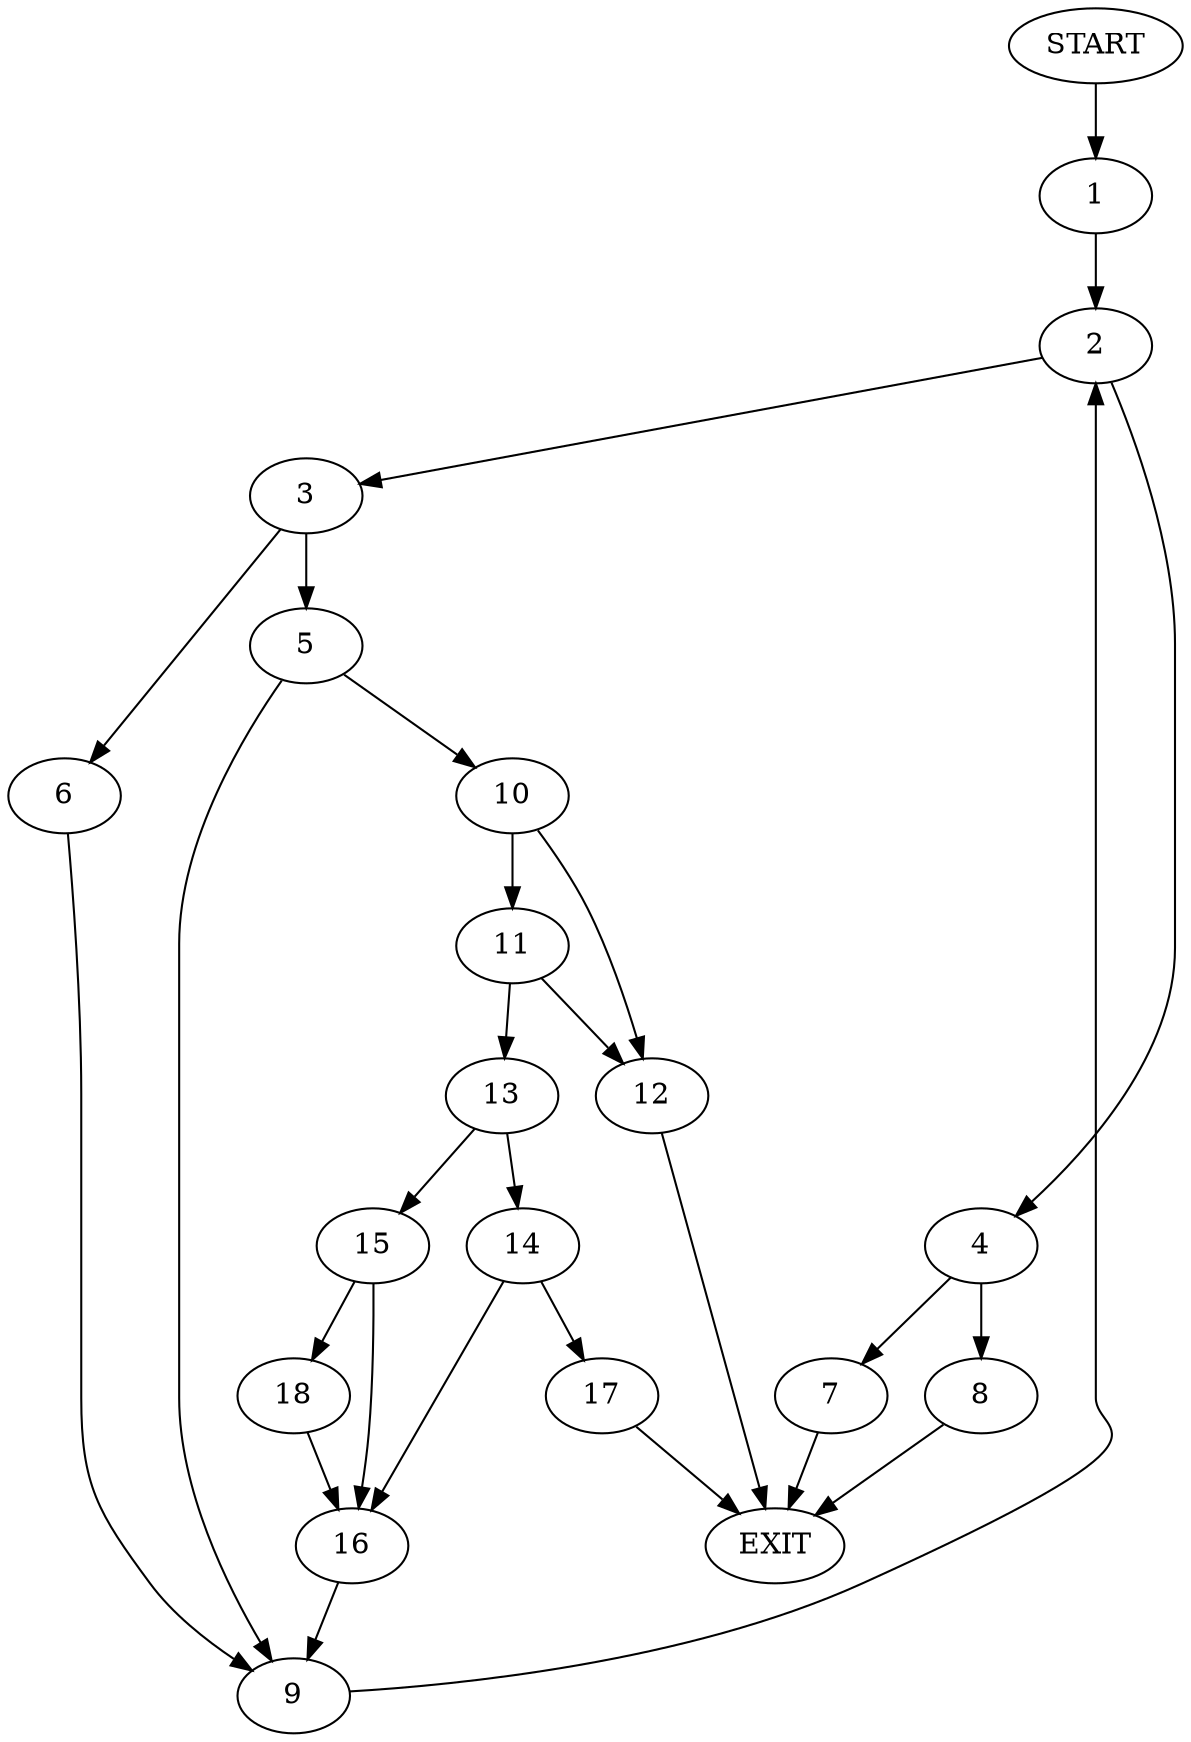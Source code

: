 digraph {
0 [label="START"]
19 [label="EXIT"]
0 -> 1
1 -> 2
2 -> 3
2 -> 4
3 -> 5
3 -> 6
4 -> 7
4 -> 8
6 -> 9
5 -> 9
5 -> 10
9 -> 2
10 -> 11
10 -> 12
11 -> 13
11 -> 12
12 -> 19
13 -> 14
13 -> 15
14 -> 16
14 -> 17
15 -> 16
15 -> 18
18 -> 16
16 -> 9
17 -> 19
7 -> 19
8 -> 19
}
